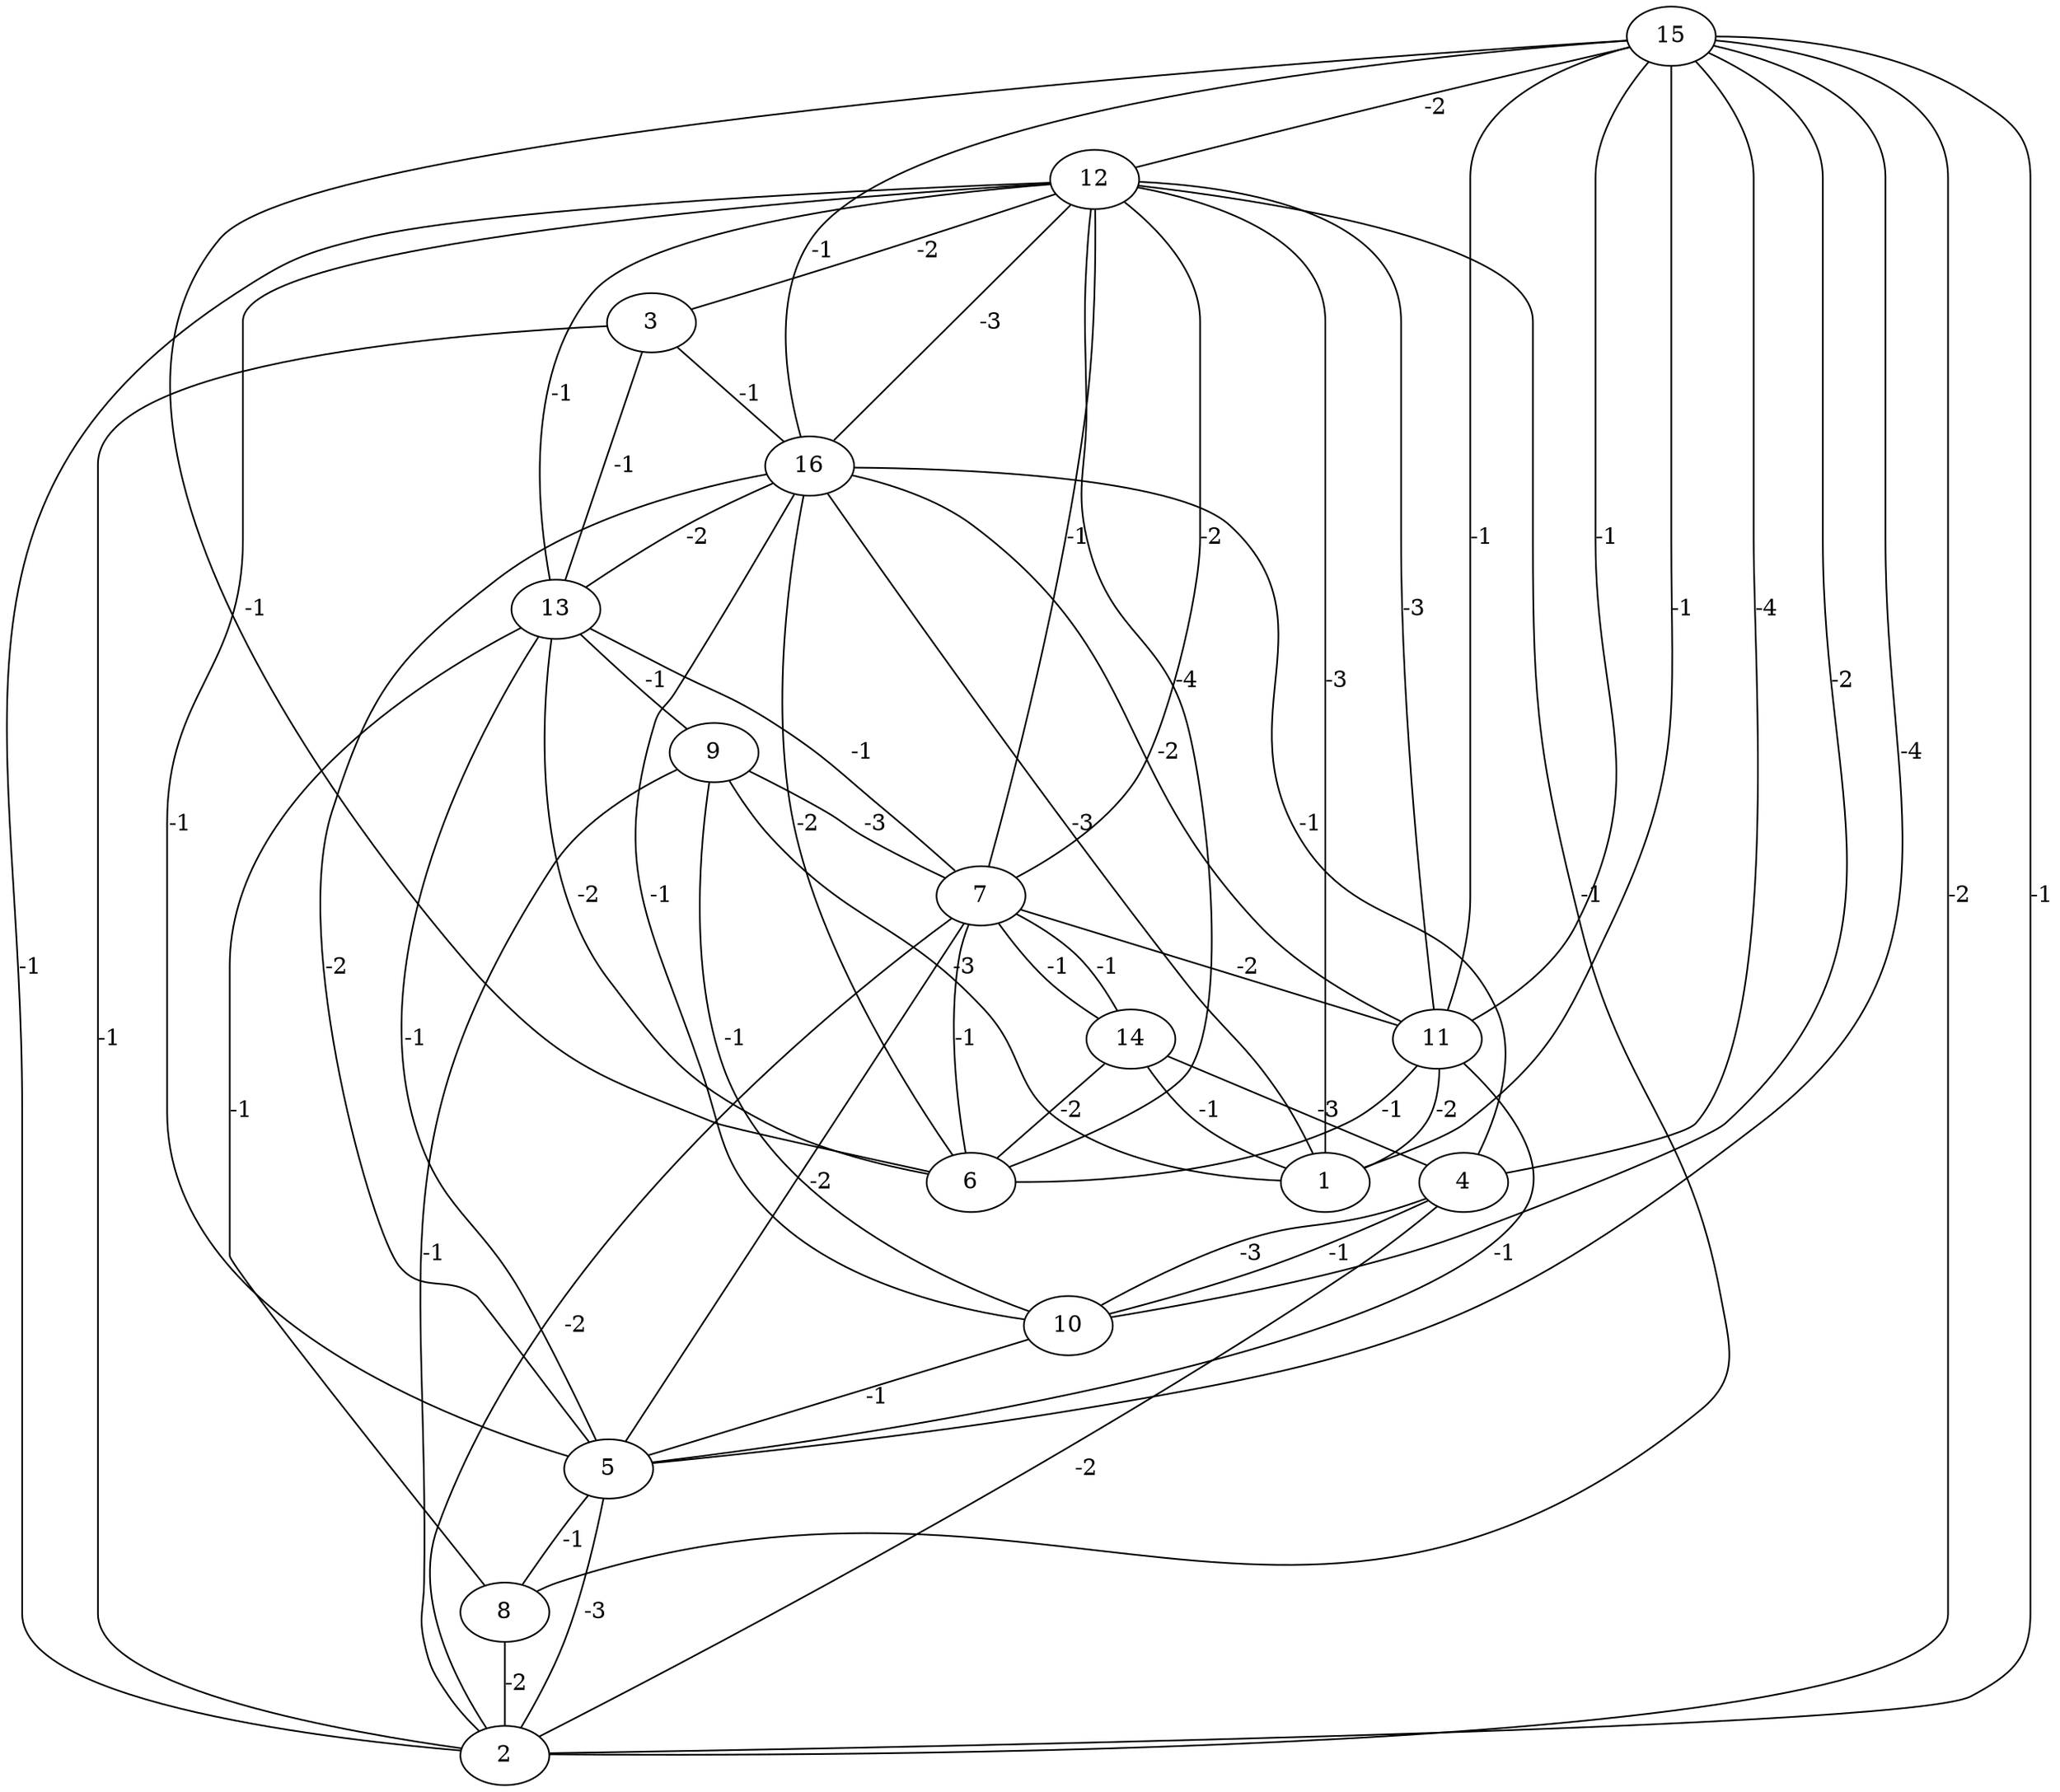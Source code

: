 graph G {
15;
12;
3;
10;
16;
5;
9;
2;
7;
4;
6;
11;
14;
1;
13;
8;
2 -- 15  [label="-1"];
3 -- 2  [label="-1"];
3 -- 16  [label="-1"];
4 -- 2  [label="-2"];
4 -- 10  [label="-1"];
5 -- 2  [label="-3"];
5 -- 8  [label="-1"];
5 -- 16  [label="-2"];
7 -- 2  [label="-2"];
7 -- 5  [label="-2"];
7 -- 6  [label="-1"];
7 -- 11  [label="-2"];
7 -- 12  [label="-2"];
7 -- 13  [label="-1"];
7 -- 14  [label="-1"];
8 -- 2  [label="-2"];
9 -- 1  [label="-3"];
9 -- 2  [label="-1"];
9 -- 7  [label="-3"];
10 -- 4  [label="-3"];
10 -- 5  [label="-1"];
10 -- 9  [label="-1"];
10 -- 16  [label="-1"];
11 -- 1  [label="-2"];
11 -- 5  [label="-1"];
11 -- 6  [label="-1"];
11 -- 15  [label="-1"];
12 -- 1  [label="-3"];
12 -- 2  [label="-1"];
12 -- 3  [label="-2"];
12 -- 5  [label="-1"];
12 -- 6  [label="-4"];
12 -- 7  [label="-1"];
12 -- 8  [label="-1"];
12 -- 11  [label="-3"];
12 -- 13  [label="-1"];
13 -- 3  [label="-1"];
13 -- 5  [label="-1"];
13 -- 6  [label="-2"];
13 -- 8  [label="-1"];
13 -- 9  [label="-1"];
14 -- 1  [label="-1"];
14 -- 4  [label="-3"];
14 -- 6  [label="-2"];
14 -- 7  [label="-1"];
15 -- 1  [label="-1"];
15 -- 2  [label="-2"];
15 -- 4  [label="-4"];
15 -- 5  [label="-4"];
15 -- 6  [label="-1"];
15 -- 10  [label="-2"];
15 -- 11  [label="-1"];
15 -- 12  [label="-2"];
15 -- 16  [label="-1"];
16 -- 1  [label="-3"];
16 -- 4  [label="-1"];
16 -- 6  [label="-2"];
16 -- 11  [label="-2"];
16 -- 12  [label="-3"];
16 -- 13  [label="-2"];
}

